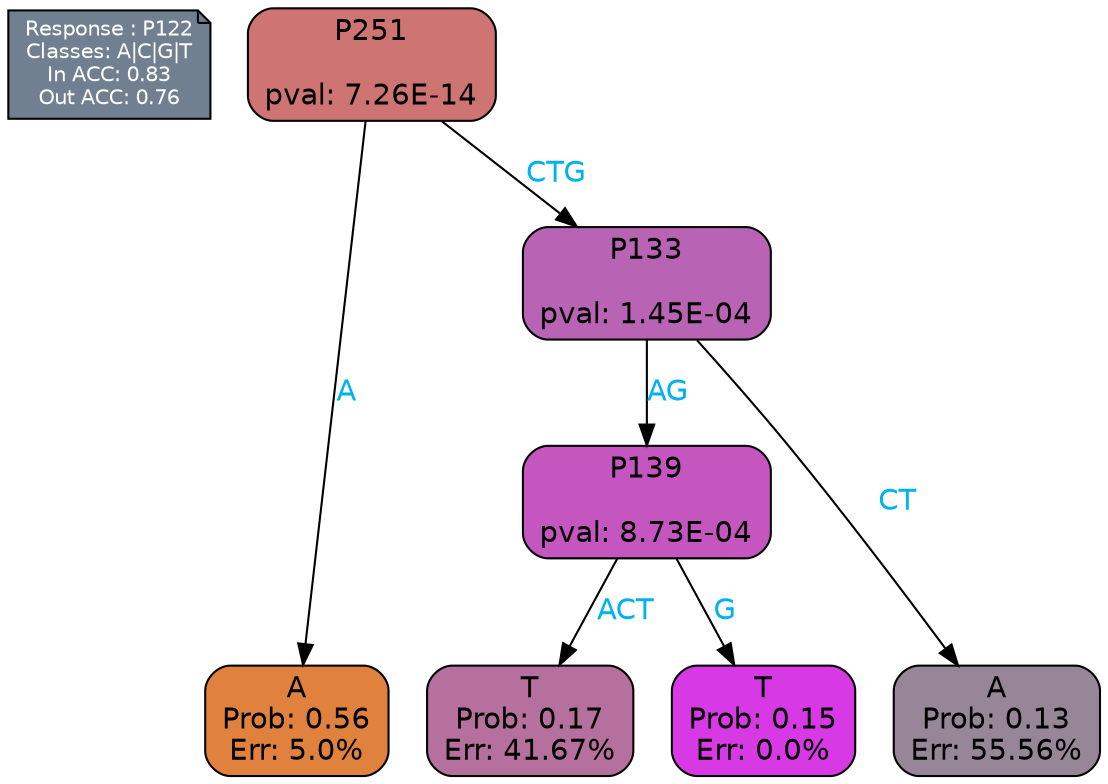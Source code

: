 digraph Tree {
node [shape=box, style="filled, rounded", color="black", fontname=helvetica] ;
graph [ranksep=equally, splines=polylines, bgcolor=transparent, dpi=600] ;
edge [fontname=helvetica] ;
LEGEND [label="Response : P122
Classes: A|C|G|T
In ACC: 0.83
Out ACC: 0.76
",shape=note,align=left,style=filled,fillcolor="slategray",fontcolor="white",fontsize=10];1 [label="P251

pval: 7.26E-14", fillcolor="#ce7472"] ;
2 [label="A
Prob: 0.56
Err: 5.0%", fillcolor="#e0813d"] ;
3 [label="P133

pval: 1.45E-04", fillcolor="#b863b4"] ;
4 [label="P139

pval: 8.73E-04", fillcolor="#c555bf"] ;
5 [label="T
Prob: 0.17
Err: 41.67%", fillcolor="#b5709d"] ;
6 [label="T
Prob: 0.15
Err: 0.0%", fillcolor="#d739e5"] ;
7 [label="A
Prob: 0.13
Err: 55.56%", fillcolor="#978598"] ;
1 -> 2 [label="A",fontcolor=deepskyblue2] ;
1 -> 3 [label="CTG",fontcolor=deepskyblue2] ;
3 -> 4 [label="AG",fontcolor=deepskyblue2] ;
3 -> 7 [label="CT",fontcolor=deepskyblue2] ;
4 -> 5 [label="ACT",fontcolor=deepskyblue2] ;
4 -> 6 [label="G",fontcolor=deepskyblue2] ;
{rank = same; 2;5;6;7;}{rank = same; LEGEND;1;}}